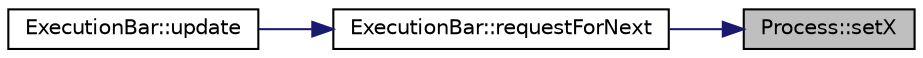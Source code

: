 digraph "Process::setX"
{
 // LATEX_PDF_SIZE
  edge [fontname="Helvetica",fontsize="10",labelfontname="Helvetica",labelfontsize="10"];
  node [fontname="Helvetica",fontsize="10",shape=record];
  rankdir="RL";
  Node1 [label="Process::setX",height=0.2,width=0.4,color="black", fillcolor="grey75", style="filled", fontcolor="black",tooltip=" "];
  Node1 -> Node2 [dir="back",color="midnightblue",fontsize="10",style="solid"];
  Node2 [label="ExecutionBar::requestForNext",height=0.2,width=0.4,color="black", fillcolor="white", style="filled",URL="$class_execution_bar.html#a7de166c43d7b577e7bfc0d5eb8f70575",tooltip=" "];
  Node2 -> Node3 [dir="back",color="midnightblue",fontsize="10",style="solid"];
  Node3 [label="ExecutionBar::update",height=0.2,width=0.4,color="black", fillcolor="white", style="filled",URL="$class_execution_bar.html#a3b5f91b7ef8d954c691b651c17b44851",tooltip=" "];
}
